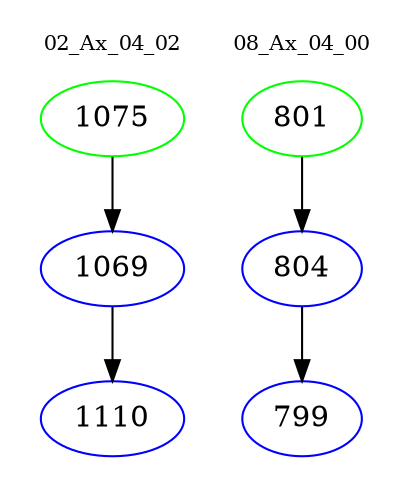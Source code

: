 digraph{
subgraph cluster_0 {
color = white
label = "02_Ax_04_02";
fontsize=10;
T0_1075 [label="1075", color="green"]
T0_1075 -> T0_1069 [color="black"]
T0_1069 [label="1069", color="blue"]
T0_1069 -> T0_1110 [color="black"]
T0_1110 [label="1110", color="blue"]
}
subgraph cluster_1 {
color = white
label = "08_Ax_04_00";
fontsize=10;
T1_801 [label="801", color="green"]
T1_801 -> T1_804 [color="black"]
T1_804 [label="804", color="blue"]
T1_804 -> T1_799 [color="black"]
T1_799 [label="799", color="blue"]
}
}
